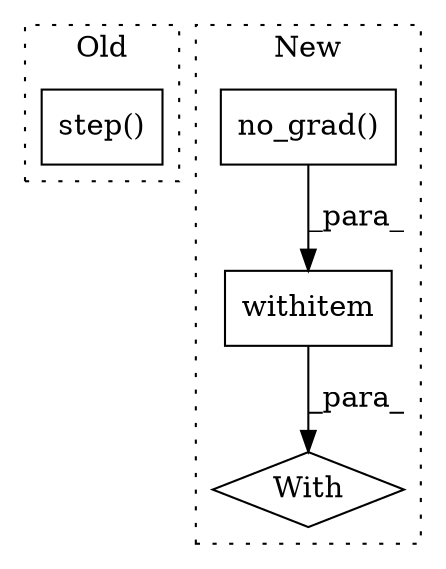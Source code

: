 digraph G {
subgraph cluster0 {
1 [label="step()" a="75" s="1187" l="30" shape="box"];
label = "Old";
style="dotted";
}
subgraph cluster1 {
2 [label="withitem" a="49" s="2045" l="5" shape="box"];
3 [label="With" a="39" s="2040,2050" l="5,20" shape="diamond"];
4 [label="no_grad()" a="75" s="2045" l="15" shape="box"];
label = "New";
style="dotted";
}
2 -> 3 [label="_para_"];
4 -> 2 [label="_para_"];
}